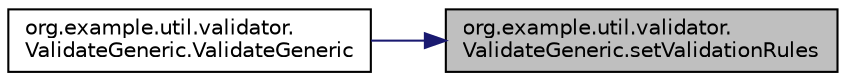 digraph "org.example.util.validator.ValidateGeneric.setValidationRules"
{
 // LATEX_PDF_SIZE
  edge [fontname="Helvetica",fontsize="10",labelfontname="Helvetica",labelfontsize="10"];
  node [fontname="Helvetica",fontsize="10",shape=record];
  rankdir="RL";
  Node1 [label="org.example.util.validator.\lValidateGeneric.setValidationRules",height=0.2,width=0.4,color="black", fillcolor="grey75", style="filled", fontcolor="black",tooltip="Questo metodo permette di descrivere le regole di validazione qualora ci fosse bisogno."];
  Node1 -> Node2 [dir="back",color="midnightblue",fontsize="10",style="solid",fontname="Helvetica"];
  Node2 [label="org.example.util.validator.\lValidateGeneric.ValidateGeneric",height=0.2,width=0.4,color="black", fillcolor="white", style="filled",URL="$df/d5d/a00084_a9a695c7fc9592e1f7ff2f9b17b454fb7.html#a9a695c7fc9592e1f7ff2f9b17b454fb7",tooltip="Costruttore per la validazione di un oggetto generico."];
}
